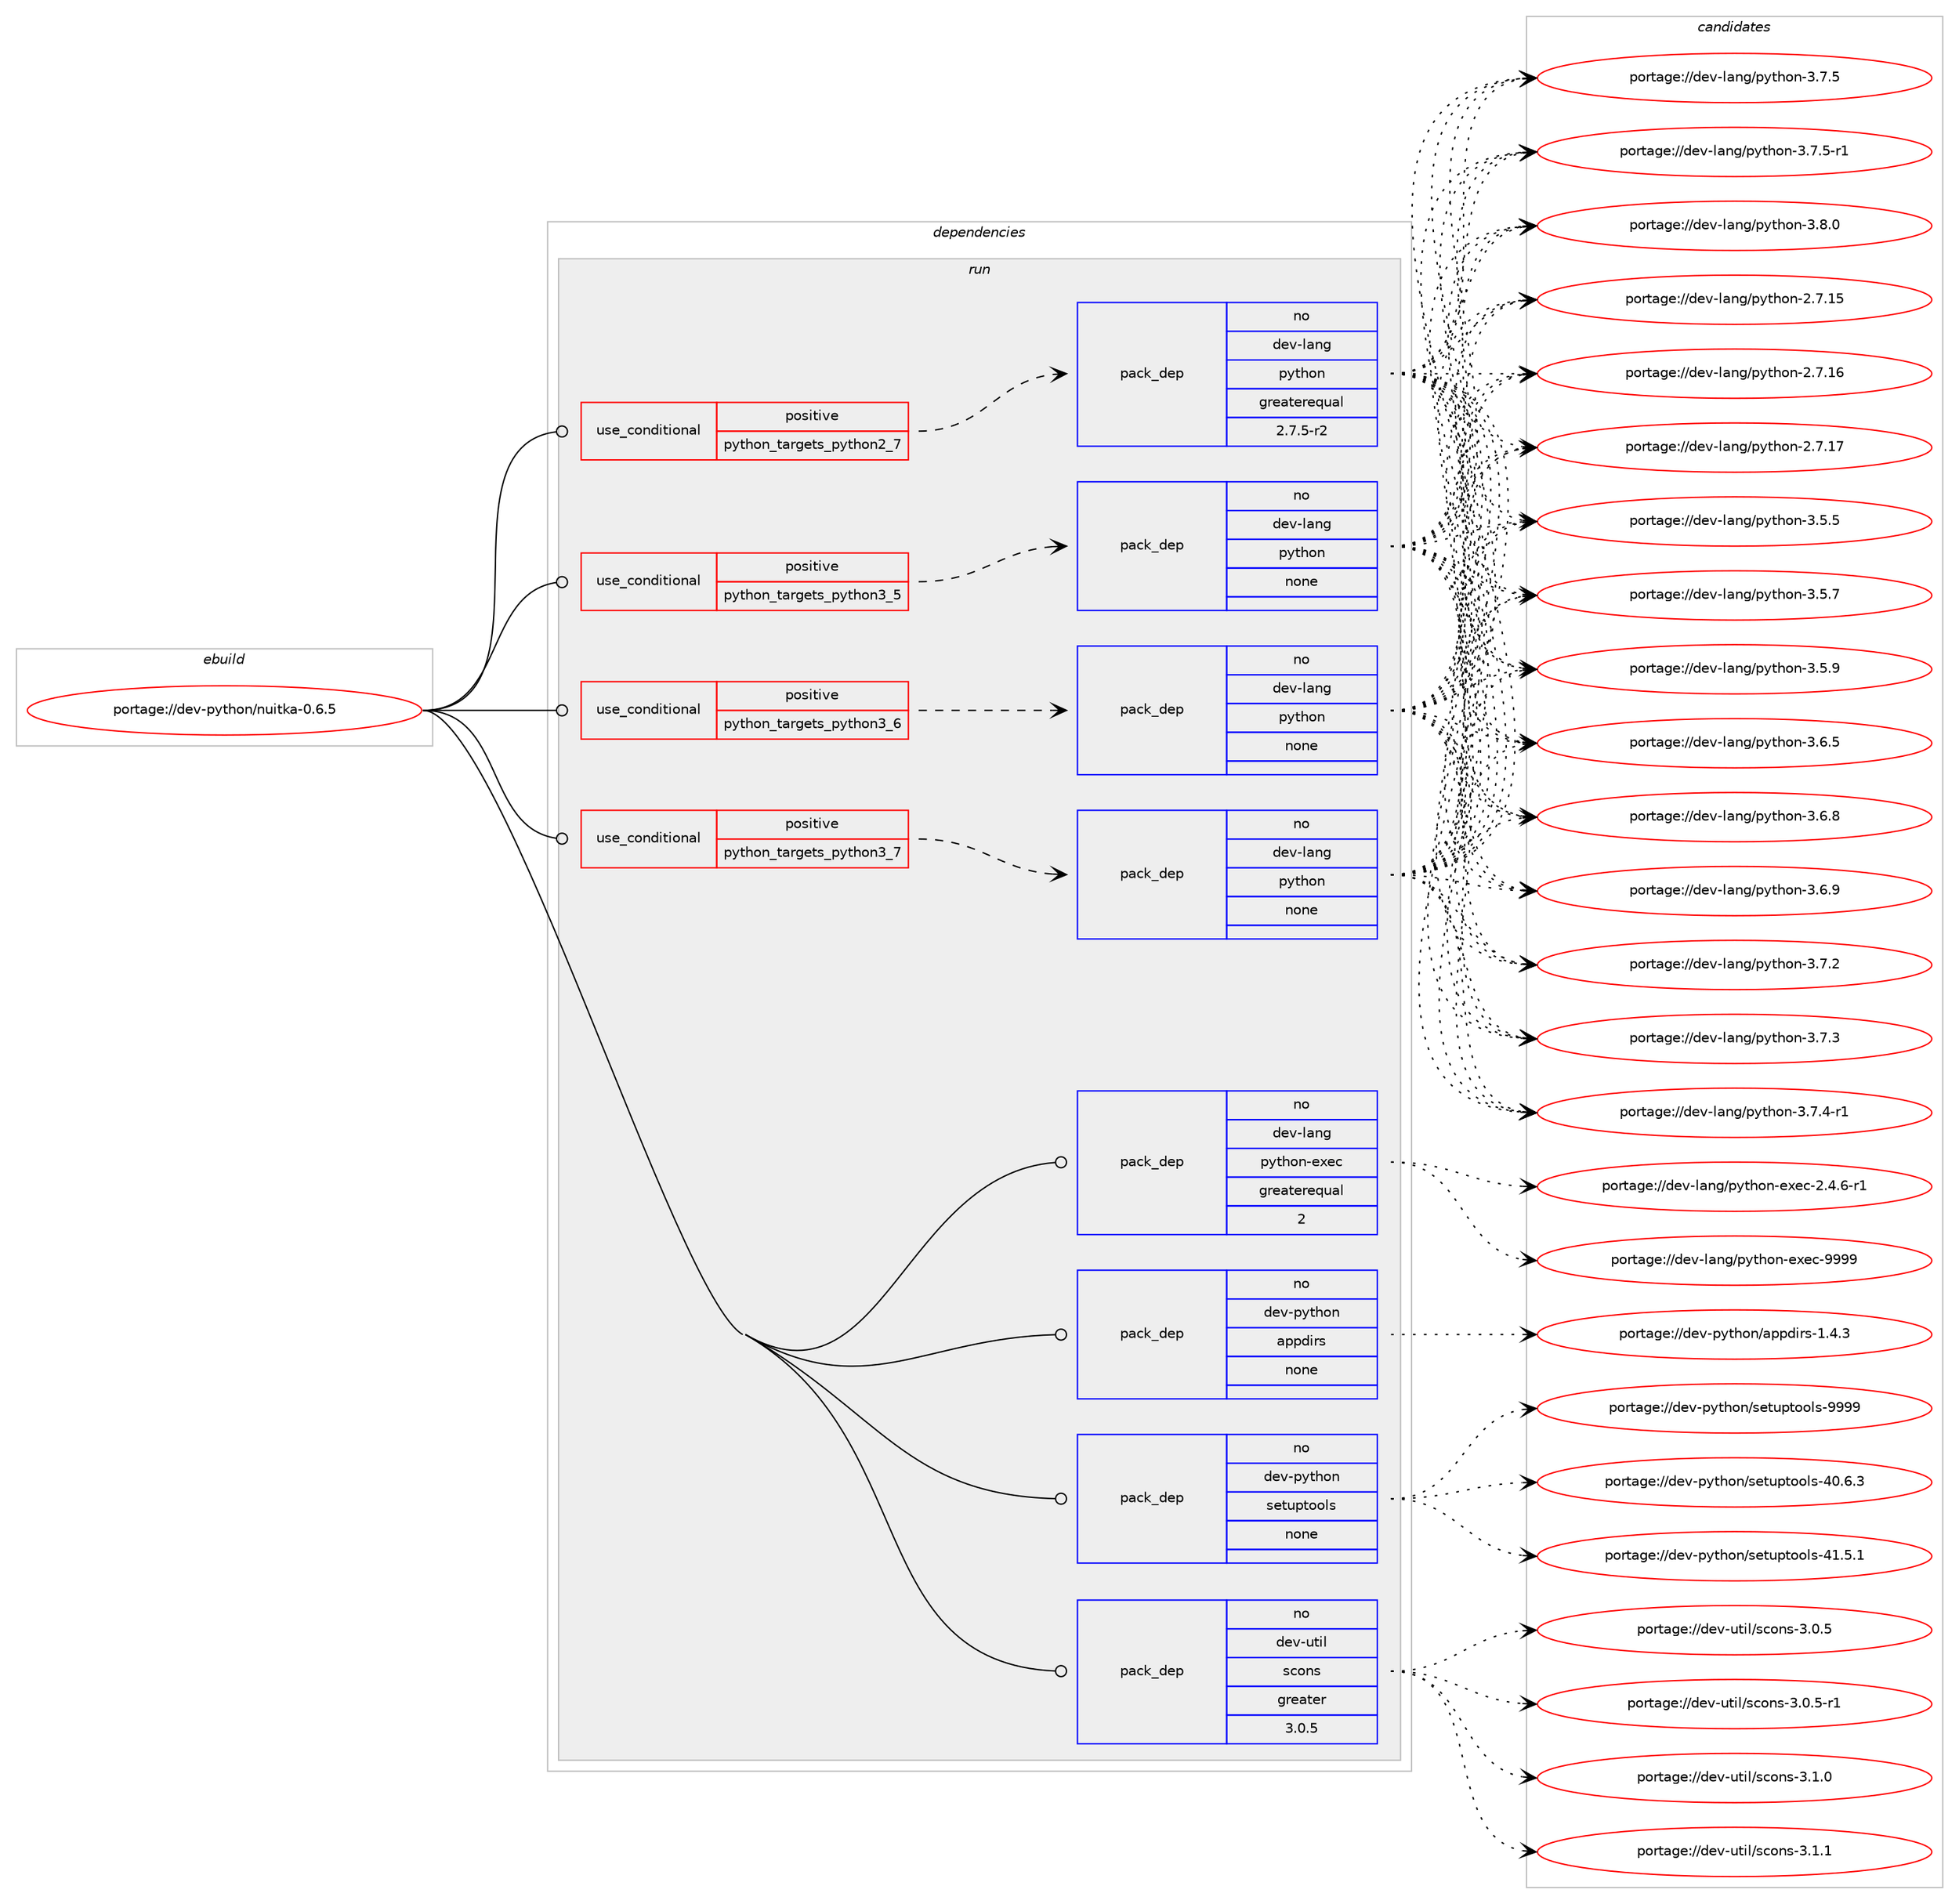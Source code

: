 digraph prolog {

# *************
# Graph options
# *************

newrank=true;
concentrate=true;
compound=true;
graph [rankdir=LR,fontname=Helvetica,fontsize=10,ranksep=1.5];#, ranksep=2.5, nodesep=0.2];
edge  [arrowhead=vee];
node  [fontname=Helvetica,fontsize=10];

# **********
# The ebuild
# **********

subgraph cluster_leftcol {
color=gray;
rank=same;
label=<<i>ebuild</i>>;
id [label="portage://dev-python/nuitka-0.6.5", color=red, width=4, href="../dev-python/nuitka-0.6.5.svg"];
}

# ****************
# The dependencies
# ****************

subgraph cluster_midcol {
color=gray;
label=<<i>dependencies</i>>;
subgraph cluster_compile {
fillcolor="#eeeeee";
style=filled;
label=<<i>compile</i>>;
}
subgraph cluster_compileandrun {
fillcolor="#eeeeee";
style=filled;
label=<<i>compile and run</i>>;
}
subgraph cluster_run {
fillcolor="#eeeeee";
style=filled;
label=<<i>run</i>>;
subgraph cond32633 {
dependency152200 [label=<<TABLE BORDER="0" CELLBORDER="1" CELLSPACING="0" CELLPADDING="4"><TR><TD ROWSPAN="3" CELLPADDING="10">use_conditional</TD></TR><TR><TD>positive</TD></TR><TR><TD>python_targets_python2_7</TD></TR></TABLE>>, shape=none, color=red];
subgraph pack116238 {
dependency152201 [label=<<TABLE BORDER="0" CELLBORDER="1" CELLSPACING="0" CELLPADDING="4" WIDTH="220"><TR><TD ROWSPAN="6" CELLPADDING="30">pack_dep</TD></TR><TR><TD WIDTH="110">no</TD></TR><TR><TD>dev-lang</TD></TR><TR><TD>python</TD></TR><TR><TD>greaterequal</TD></TR><TR><TD>2.7.5-r2</TD></TR></TABLE>>, shape=none, color=blue];
}
dependency152200:e -> dependency152201:w [weight=20,style="dashed",arrowhead="vee"];
}
id:e -> dependency152200:w [weight=20,style="solid",arrowhead="odot"];
subgraph cond32634 {
dependency152202 [label=<<TABLE BORDER="0" CELLBORDER="1" CELLSPACING="0" CELLPADDING="4"><TR><TD ROWSPAN="3" CELLPADDING="10">use_conditional</TD></TR><TR><TD>positive</TD></TR><TR><TD>python_targets_python3_5</TD></TR></TABLE>>, shape=none, color=red];
subgraph pack116239 {
dependency152203 [label=<<TABLE BORDER="0" CELLBORDER="1" CELLSPACING="0" CELLPADDING="4" WIDTH="220"><TR><TD ROWSPAN="6" CELLPADDING="30">pack_dep</TD></TR><TR><TD WIDTH="110">no</TD></TR><TR><TD>dev-lang</TD></TR><TR><TD>python</TD></TR><TR><TD>none</TD></TR><TR><TD></TD></TR></TABLE>>, shape=none, color=blue];
}
dependency152202:e -> dependency152203:w [weight=20,style="dashed",arrowhead="vee"];
}
id:e -> dependency152202:w [weight=20,style="solid",arrowhead="odot"];
subgraph cond32635 {
dependency152204 [label=<<TABLE BORDER="0" CELLBORDER="1" CELLSPACING="0" CELLPADDING="4"><TR><TD ROWSPAN="3" CELLPADDING="10">use_conditional</TD></TR><TR><TD>positive</TD></TR><TR><TD>python_targets_python3_6</TD></TR></TABLE>>, shape=none, color=red];
subgraph pack116240 {
dependency152205 [label=<<TABLE BORDER="0" CELLBORDER="1" CELLSPACING="0" CELLPADDING="4" WIDTH="220"><TR><TD ROWSPAN="6" CELLPADDING="30">pack_dep</TD></TR><TR><TD WIDTH="110">no</TD></TR><TR><TD>dev-lang</TD></TR><TR><TD>python</TD></TR><TR><TD>none</TD></TR><TR><TD></TD></TR></TABLE>>, shape=none, color=blue];
}
dependency152204:e -> dependency152205:w [weight=20,style="dashed",arrowhead="vee"];
}
id:e -> dependency152204:w [weight=20,style="solid",arrowhead="odot"];
subgraph cond32636 {
dependency152206 [label=<<TABLE BORDER="0" CELLBORDER="1" CELLSPACING="0" CELLPADDING="4"><TR><TD ROWSPAN="3" CELLPADDING="10">use_conditional</TD></TR><TR><TD>positive</TD></TR><TR><TD>python_targets_python3_7</TD></TR></TABLE>>, shape=none, color=red];
subgraph pack116241 {
dependency152207 [label=<<TABLE BORDER="0" CELLBORDER="1" CELLSPACING="0" CELLPADDING="4" WIDTH="220"><TR><TD ROWSPAN="6" CELLPADDING="30">pack_dep</TD></TR><TR><TD WIDTH="110">no</TD></TR><TR><TD>dev-lang</TD></TR><TR><TD>python</TD></TR><TR><TD>none</TD></TR><TR><TD></TD></TR></TABLE>>, shape=none, color=blue];
}
dependency152206:e -> dependency152207:w [weight=20,style="dashed",arrowhead="vee"];
}
id:e -> dependency152206:w [weight=20,style="solid",arrowhead="odot"];
subgraph pack116242 {
dependency152208 [label=<<TABLE BORDER="0" CELLBORDER="1" CELLSPACING="0" CELLPADDING="4" WIDTH="220"><TR><TD ROWSPAN="6" CELLPADDING="30">pack_dep</TD></TR><TR><TD WIDTH="110">no</TD></TR><TR><TD>dev-lang</TD></TR><TR><TD>python-exec</TD></TR><TR><TD>greaterequal</TD></TR><TR><TD>2</TD></TR></TABLE>>, shape=none, color=blue];
}
id:e -> dependency152208:w [weight=20,style="solid",arrowhead="odot"];
subgraph pack116243 {
dependency152209 [label=<<TABLE BORDER="0" CELLBORDER="1" CELLSPACING="0" CELLPADDING="4" WIDTH="220"><TR><TD ROWSPAN="6" CELLPADDING="30">pack_dep</TD></TR><TR><TD WIDTH="110">no</TD></TR><TR><TD>dev-python</TD></TR><TR><TD>appdirs</TD></TR><TR><TD>none</TD></TR><TR><TD></TD></TR></TABLE>>, shape=none, color=blue];
}
id:e -> dependency152209:w [weight=20,style="solid",arrowhead="odot"];
subgraph pack116244 {
dependency152210 [label=<<TABLE BORDER="0" CELLBORDER="1" CELLSPACING="0" CELLPADDING="4" WIDTH="220"><TR><TD ROWSPAN="6" CELLPADDING="30">pack_dep</TD></TR><TR><TD WIDTH="110">no</TD></TR><TR><TD>dev-python</TD></TR><TR><TD>setuptools</TD></TR><TR><TD>none</TD></TR><TR><TD></TD></TR></TABLE>>, shape=none, color=blue];
}
id:e -> dependency152210:w [weight=20,style="solid",arrowhead="odot"];
subgraph pack116245 {
dependency152211 [label=<<TABLE BORDER="0" CELLBORDER="1" CELLSPACING="0" CELLPADDING="4" WIDTH="220"><TR><TD ROWSPAN="6" CELLPADDING="30">pack_dep</TD></TR><TR><TD WIDTH="110">no</TD></TR><TR><TD>dev-util</TD></TR><TR><TD>scons</TD></TR><TR><TD>greater</TD></TR><TR><TD>3.0.5</TD></TR></TABLE>>, shape=none, color=blue];
}
id:e -> dependency152211:w [weight=20,style="solid",arrowhead="odot"];
}
}

# **************
# The candidates
# **************

subgraph cluster_choices {
rank=same;
color=gray;
label=<<i>candidates</i>>;

subgraph choice116238 {
color=black;
nodesep=1;
choiceportage10010111845108971101034711212111610411111045504655464953 [label="portage://dev-lang/python-2.7.15", color=red, width=4,href="../dev-lang/python-2.7.15.svg"];
choiceportage10010111845108971101034711212111610411111045504655464954 [label="portage://dev-lang/python-2.7.16", color=red, width=4,href="../dev-lang/python-2.7.16.svg"];
choiceportage10010111845108971101034711212111610411111045504655464955 [label="portage://dev-lang/python-2.7.17", color=red, width=4,href="../dev-lang/python-2.7.17.svg"];
choiceportage100101118451089711010347112121116104111110455146534653 [label="portage://dev-lang/python-3.5.5", color=red, width=4,href="../dev-lang/python-3.5.5.svg"];
choiceportage100101118451089711010347112121116104111110455146534655 [label="portage://dev-lang/python-3.5.7", color=red, width=4,href="../dev-lang/python-3.5.7.svg"];
choiceportage100101118451089711010347112121116104111110455146534657 [label="portage://dev-lang/python-3.5.9", color=red, width=4,href="../dev-lang/python-3.5.9.svg"];
choiceportage100101118451089711010347112121116104111110455146544653 [label="portage://dev-lang/python-3.6.5", color=red, width=4,href="../dev-lang/python-3.6.5.svg"];
choiceportage100101118451089711010347112121116104111110455146544656 [label="portage://dev-lang/python-3.6.8", color=red, width=4,href="../dev-lang/python-3.6.8.svg"];
choiceportage100101118451089711010347112121116104111110455146544657 [label="portage://dev-lang/python-3.6.9", color=red, width=4,href="../dev-lang/python-3.6.9.svg"];
choiceportage100101118451089711010347112121116104111110455146554650 [label="portage://dev-lang/python-3.7.2", color=red, width=4,href="../dev-lang/python-3.7.2.svg"];
choiceportage100101118451089711010347112121116104111110455146554651 [label="portage://dev-lang/python-3.7.3", color=red, width=4,href="../dev-lang/python-3.7.3.svg"];
choiceportage1001011184510897110103471121211161041111104551465546524511449 [label="portage://dev-lang/python-3.7.4-r1", color=red, width=4,href="../dev-lang/python-3.7.4-r1.svg"];
choiceportage100101118451089711010347112121116104111110455146554653 [label="portage://dev-lang/python-3.7.5", color=red, width=4,href="../dev-lang/python-3.7.5.svg"];
choiceportage1001011184510897110103471121211161041111104551465546534511449 [label="portage://dev-lang/python-3.7.5-r1", color=red, width=4,href="../dev-lang/python-3.7.5-r1.svg"];
choiceportage100101118451089711010347112121116104111110455146564648 [label="portage://dev-lang/python-3.8.0", color=red, width=4,href="../dev-lang/python-3.8.0.svg"];
dependency152201:e -> choiceportage10010111845108971101034711212111610411111045504655464953:w [style=dotted,weight="100"];
dependency152201:e -> choiceportage10010111845108971101034711212111610411111045504655464954:w [style=dotted,weight="100"];
dependency152201:e -> choiceportage10010111845108971101034711212111610411111045504655464955:w [style=dotted,weight="100"];
dependency152201:e -> choiceportage100101118451089711010347112121116104111110455146534653:w [style=dotted,weight="100"];
dependency152201:e -> choiceportage100101118451089711010347112121116104111110455146534655:w [style=dotted,weight="100"];
dependency152201:e -> choiceportage100101118451089711010347112121116104111110455146534657:w [style=dotted,weight="100"];
dependency152201:e -> choiceportage100101118451089711010347112121116104111110455146544653:w [style=dotted,weight="100"];
dependency152201:e -> choiceportage100101118451089711010347112121116104111110455146544656:w [style=dotted,weight="100"];
dependency152201:e -> choiceportage100101118451089711010347112121116104111110455146544657:w [style=dotted,weight="100"];
dependency152201:e -> choiceportage100101118451089711010347112121116104111110455146554650:w [style=dotted,weight="100"];
dependency152201:e -> choiceportage100101118451089711010347112121116104111110455146554651:w [style=dotted,weight="100"];
dependency152201:e -> choiceportage1001011184510897110103471121211161041111104551465546524511449:w [style=dotted,weight="100"];
dependency152201:e -> choiceportage100101118451089711010347112121116104111110455146554653:w [style=dotted,weight="100"];
dependency152201:e -> choiceportage1001011184510897110103471121211161041111104551465546534511449:w [style=dotted,weight="100"];
dependency152201:e -> choiceportage100101118451089711010347112121116104111110455146564648:w [style=dotted,weight="100"];
}
subgraph choice116239 {
color=black;
nodesep=1;
choiceportage10010111845108971101034711212111610411111045504655464953 [label="portage://dev-lang/python-2.7.15", color=red, width=4,href="../dev-lang/python-2.7.15.svg"];
choiceportage10010111845108971101034711212111610411111045504655464954 [label="portage://dev-lang/python-2.7.16", color=red, width=4,href="../dev-lang/python-2.7.16.svg"];
choiceportage10010111845108971101034711212111610411111045504655464955 [label="portage://dev-lang/python-2.7.17", color=red, width=4,href="../dev-lang/python-2.7.17.svg"];
choiceportage100101118451089711010347112121116104111110455146534653 [label="portage://dev-lang/python-3.5.5", color=red, width=4,href="../dev-lang/python-3.5.5.svg"];
choiceportage100101118451089711010347112121116104111110455146534655 [label="portage://dev-lang/python-3.5.7", color=red, width=4,href="../dev-lang/python-3.5.7.svg"];
choiceportage100101118451089711010347112121116104111110455146534657 [label="portage://dev-lang/python-3.5.9", color=red, width=4,href="../dev-lang/python-3.5.9.svg"];
choiceportage100101118451089711010347112121116104111110455146544653 [label="portage://dev-lang/python-3.6.5", color=red, width=4,href="../dev-lang/python-3.6.5.svg"];
choiceportage100101118451089711010347112121116104111110455146544656 [label="portage://dev-lang/python-3.6.8", color=red, width=4,href="../dev-lang/python-3.6.8.svg"];
choiceportage100101118451089711010347112121116104111110455146544657 [label="portage://dev-lang/python-3.6.9", color=red, width=4,href="../dev-lang/python-3.6.9.svg"];
choiceportage100101118451089711010347112121116104111110455146554650 [label="portage://dev-lang/python-3.7.2", color=red, width=4,href="../dev-lang/python-3.7.2.svg"];
choiceportage100101118451089711010347112121116104111110455146554651 [label="portage://dev-lang/python-3.7.3", color=red, width=4,href="../dev-lang/python-3.7.3.svg"];
choiceportage1001011184510897110103471121211161041111104551465546524511449 [label="portage://dev-lang/python-3.7.4-r1", color=red, width=4,href="../dev-lang/python-3.7.4-r1.svg"];
choiceportage100101118451089711010347112121116104111110455146554653 [label="portage://dev-lang/python-3.7.5", color=red, width=4,href="../dev-lang/python-3.7.5.svg"];
choiceportage1001011184510897110103471121211161041111104551465546534511449 [label="portage://dev-lang/python-3.7.5-r1", color=red, width=4,href="../dev-lang/python-3.7.5-r1.svg"];
choiceportage100101118451089711010347112121116104111110455146564648 [label="portage://dev-lang/python-3.8.0", color=red, width=4,href="../dev-lang/python-3.8.0.svg"];
dependency152203:e -> choiceportage10010111845108971101034711212111610411111045504655464953:w [style=dotted,weight="100"];
dependency152203:e -> choiceportage10010111845108971101034711212111610411111045504655464954:w [style=dotted,weight="100"];
dependency152203:e -> choiceportage10010111845108971101034711212111610411111045504655464955:w [style=dotted,weight="100"];
dependency152203:e -> choiceportage100101118451089711010347112121116104111110455146534653:w [style=dotted,weight="100"];
dependency152203:e -> choiceportage100101118451089711010347112121116104111110455146534655:w [style=dotted,weight="100"];
dependency152203:e -> choiceportage100101118451089711010347112121116104111110455146534657:w [style=dotted,weight="100"];
dependency152203:e -> choiceportage100101118451089711010347112121116104111110455146544653:w [style=dotted,weight="100"];
dependency152203:e -> choiceportage100101118451089711010347112121116104111110455146544656:w [style=dotted,weight="100"];
dependency152203:e -> choiceportage100101118451089711010347112121116104111110455146544657:w [style=dotted,weight="100"];
dependency152203:e -> choiceportage100101118451089711010347112121116104111110455146554650:w [style=dotted,weight="100"];
dependency152203:e -> choiceportage100101118451089711010347112121116104111110455146554651:w [style=dotted,weight="100"];
dependency152203:e -> choiceportage1001011184510897110103471121211161041111104551465546524511449:w [style=dotted,weight="100"];
dependency152203:e -> choiceportage100101118451089711010347112121116104111110455146554653:w [style=dotted,weight="100"];
dependency152203:e -> choiceportage1001011184510897110103471121211161041111104551465546534511449:w [style=dotted,weight="100"];
dependency152203:e -> choiceportage100101118451089711010347112121116104111110455146564648:w [style=dotted,weight="100"];
}
subgraph choice116240 {
color=black;
nodesep=1;
choiceportage10010111845108971101034711212111610411111045504655464953 [label="portage://dev-lang/python-2.7.15", color=red, width=4,href="../dev-lang/python-2.7.15.svg"];
choiceportage10010111845108971101034711212111610411111045504655464954 [label="portage://dev-lang/python-2.7.16", color=red, width=4,href="../dev-lang/python-2.7.16.svg"];
choiceportage10010111845108971101034711212111610411111045504655464955 [label="portage://dev-lang/python-2.7.17", color=red, width=4,href="../dev-lang/python-2.7.17.svg"];
choiceportage100101118451089711010347112121116104111110455146534653 [label="portage://dev-lang/python-3.5.5", color=red, width=4,href="../dev-lang/python-3.5.5.svg"];
choiceportage100101118451089711010347112121116104111110455146534655 [label="portage://dev-lang/python-3.5.7", color=red, width=4,href="../dev-lang/python-3.5.7.svg"];
choiceportage100101118451089711010347112121116104111110455146534657 [label="portage://dev-lang/python-3.5.9", color=red, width=4,href="../dev-lang/python-3.5.9.svg"];
choiceportage100101118451089711010347112121116104111110455146544653 [label="portage://dev-lang/python-3.6.5", color=red, width=4,href="../dev-lang/python-3.6.5.svg"];
choiceportage100101118451089711010347112121116104111110455146544656 [label="portage://dev-lang/python-3.6.8", color=red, width=4,href="../dev-lang/python-3.6.8.svg"];
choiceportage100101118451089711010347112121116104111110455146544657 [label="portage://dev-lang/python-3.6.9", color=red, width=4,href="../dev-lang/python-3.6.9.svg"];
choiceportage100101118451089711010347112121116104111110455146554650 [label="portage://dev-lang/python-3.7.2", color=red, width=4,href="../dev-lang/python-3.7.2.svg"];
choiceportage100101118451089711010347112121116104111110455146554651 [label="portage://dev-lang/python-3.7.3", color=red, width=4,href="../dev-lang/python-3.7.3.svg"];
choiceportage1001011184510897110103471121211161041111104551465546524511449 [label="portage://dev-lang/python-3.7.4-r1", color=red, width=4,href="../dev-lang/python-3.7.4-r1.svg"];
choiceportage100101118451089711010347112121116104111110455146554653 [label="portage://dev-lang/python-3.7.5", color=red, width=4,href="../dev-lang/python-3.7.5.svg"];
choiceportage1001011184510897110103471121211161041111104551465546534511449 [label="portage://dev-lang/python-3.7.5-r1", color=red, width=4,href="../dev-lang/python-3.7.5-r1.svg"];
choiceportage100101118451089711010347112121116104111110455146564648 [label="portage://dev-lang/python-3.8.0", color=red, width=4,href="../dev-lang/python-3.8.0.svg"];
dependency152205:e -> choiceportage10010111845108971101034711212111610411111045504655464953:w [style=dotted,weight="100"];
dependency152205:e -> choiceportage10010111845108971101034711212111610411111045504655464954:w [style=dotted,weight="100"];
dependency152205:e -> choiceportage10010111845108971101034711212111610411111045504655464955:w [style=dotted,weight="100"];
dependency152205:e -> choiceportage100101118451089711010347112121116104111110455146534653:w [style=dotted,weight="100"];
dependency152205:e -> choiceportage100101118451089711010347112121116104111110455146534655:w [style=dotted,weight="100"];
dependency152205:e -> choiceportage100101118451089711010347112121116104111110455146534657:w [style=dotted,weight="100"];
dependency152205:e -> choiceportage100101118451089711010347112121116104111110455146544653:w [style=dotted,weight="100"];
dependency152205:e -> choiceportage100101118451089711010347112121116104111110455146544656:w [style=dotted,weight="100"];
dependency152205:e -> choiceportage100101118451089711010347112121116104111110455146544657:w [style=dotted,weight="100"];
dependency152205:e -> choiceportage100101118451089711010347112121116104111110455146554650:w [style=dotted,weight="100"];
dependency152205:e -> choiceportage100101118451089711010347112121116104111110455146554651:w [style=dotted,weight="100"];
dependency152205:e -> choiceportage1001011184510897110103471121211161041111104551465546524511449:w [style=dotted,weight="100"];
dependency152205:e -> choiceportage100101118451089711010347112121116104111110455146554653:w [style=dotted,weight="100"];
dependency152205:e -> choiceportage1001011184510897110103471121211161041111104551465546534511449:w [style=dotted,weight="100"];
dependency152205:e -> choiceportage100101118451089711010347112121116104111110455146564648:w [style=dotted,weight="100"];
}
subgraph choice116241 {
color=black;
nodesep=1;
choiceportage10010111845108971101034711212111610411111045504655464953 [label="portage://dev-lang/python-2.7.15", color=red, width=4,href="../dev-lang/python-2.7.15.svg"];
choiceportage10010111845108971101034711212111610411111045504655464954 [label="portage://dev-lang/python-2.7.16", color=red, width=4,href="../dev-lang/python-2.7.16.svg"];
choiceportage10010111845108971101034711212111610411111045504655464955 [label="portage://dev-lang/python-2.7.17", color=red, width=4,href="../dev-lang/python-2.7.17.svg"];
choiceportage100101118451089711010347112121116104111110455146534653 [label="portage://dev-lang/python-3.5.5", color=red, width=4,href="../dev-lang/python-3.5.5.svg"];
choiceportage100101118451089711010347112121116104111110455146534655 [label="portage://dev-lang/python-3.5.7", color=red, width=4,href="../dev-lang/python-3.5.7.svg"];
choiceportage100101118451089711010347112121116104111110455146534657 [label="portage://dev-lang/python-3.5.9", color=red, width=4,href="../dev-lang/python-3.5.9.svg"];
choiceportage100101118451089711010347112121116104111110455146544653 [label="portage://dev-lang/python-3.6.5", color=red, width=4,href="../dev-lang/python-3.6.5.svg"];
choiceportage100101118451089711010347112121116104111110455146544656 [label="portage://dev-lang/python-3.6.8", color=red, width=4,href="../dev-lang/python-3.6.8.svg"];
choiceportage100101118451089711010347112121116104111110455146544657 [label="portage://dev-lang/python-3.6.9", color=red, width=4,href="../dev-lang/python-3.6.9.svg"];
choiceportage100101118451089711010347112121116104111110455146554650 [label="portage://dev-lang/python-3.7.2", color=red, width=4,href="../dev-lang/python-3.7.2.svg"];
choiceportage100101118451089711010347112121116104111110455146554651 [label="portage://dev-lang/python-3.7.3", color=red, width=4,href="../dev-lang/python-3.7.3.svg"];
choiceportage1001011184510897110103471121211161041111104551465546524511449 [label="portage://dev-lang/python-3.7.4-r1", color=red, width=4,href="../dev-lang/python-3.7.4-r1.svg"];
choiceportage100101118451089711010347112121116104111110455146554653 [label="portage://dev-lang/python-3.7.5", color=red, width=4,href="../dev-lang/python-3.7.5.svg"];
choiceportage1001011184510897110103471121211161041111104551465546534511449 [label="portage://dev-lang/python-3.7.5-r1", color=red, width=4,href="../dev-lang/python-3.7.5-r1.svg"];
choiceportage100101118451089711010347112121116104111110455146564648 [label="portage://dev-lang/python-3.8.0", color=red, width=4,href="../dev-lang/python-3.8.0.svg"];
dependency152207:e -> choiceportage10010111845108971101034711212111610411111045504655464953:w [style=dotted,weight="100"];
dependency152207:e -> choiceportage10010111845108971101034711212111610411111045504655464954:w [style=dotted,weight="100"];
dependency152207:e -> choiceportage10010111845108971101034711212111610411111045504655464955:w [style=dotted,weight="100"];
dependency152207:e -> choiceportage100101118451089711010347112121116104111110455146534653:w [style=dotted,weight="100"];
dependency152207:e -> choiceportage100101118451089711010347112121116104111110455146534655:w [style=dotted,weight="100"];
dependency152207:e -> choiceportage100101118451089711010347112121116104111110455146534657:w [style=dotted,weight="100"];
dependency152207:e -> choiceportage100101118451089711010347112121116104111110455146544653:w [style=dotted,weight="100"];
dependency152207:e -> choiceportage100101118451089711010347112121116104111110455146544656:w [style=dotted,weight="100"];
dependency152207:e -> choiceportage100101118451089711010347112121116104111110455146544657:w [style=dotted,weight="100"];
dependency152207:e -> choiceportage100101118451089711010347112121116104111110455146554650:w [style=dotted,weight="100"];
dependency152207:e -> choiceportage100101118451089711010347112121116104111110455146554651:w [style=dotted,weight="100"];
dependency152207:e -> choiceportage1001011184510897110103471121211161041111104551465546524511449:w [style=dotted,weight="100"];
dependency152207:e -> choiceportage100101118451089711010347112121116104111110455146554653:w [style=dotted,weight="100"];
dependency152207:e -> choiceportage1001011184510897110103471121211161041111104551465546534511449:w [style=dotted,weight="100"];
dependency152207:e -> choiceportage100101118451089711010347112121116104111110455146564648:w [style=dotted,weight="100"];
}
subgraph choice116242 {
color=black;
nodesep=1;
choiceportage10010111845108971101034711212111610411111045101120101994550465246544511449 [label="portage://dev-lang/python-exec-2.4.6-r1", color=red, width=4,href="../dev-lang/python-exec-2.4.6-r1.svg"];
choiceportage10010111845108971101034711212111610411111045101120101994557575757 [label="portage://dev-lang/python-exec-9999", color=red, width=4,href="../dev-lang/python-exec-9999.svg"];
dependency152208:e -> choiceportage10010111845108971101034711212111610411111045101120101994550465246544511449:w [style=dotted,weight="100"];
dependency152208:e -> choiceportage10010111845108971101034711212111610411111045101120101994557575757:w [style=dotted,weight="100"];
}
subgraph choice116243 {
color=black;
nodesep=1;
choiceportage100101118451121211161041111104797112112100105114115454946524651 [label="portage://dev-python/appdirs-1.4.3", color=red, width=4,href="../dev-python/appdirs-1.4.3.svg"];
dependency152209:e -> choiceportage100101118451121211161041111104797112112100105114115454946524651:w [style=dotted,weight="100"];
}
subgraph choice116244 {
color=black;
nodesep=1;
choiceportage100101118451121211161041111104711510111611711211611111110811545524846544651 [label="portage://dev-python/setuptools-40.6.3", color=red, width=4,href="../dev-python/setuptools-40.6.3.svg"];
choiceportage100101118451121211161041111104711510111611711211611111110811545524946534649 [label="portage://dev-python/setuptools-41.5.1", color=red, width=4,href="../dev-python/setuptools-41.5.1.svg"];
choiceportage10010111845112121116104111110471151011161171121161111111081154557575757 [label="portage://dev-python/setuptools-9999", color=red, width=4,href="../dev-python/setuptools-9999.svg"];
dependency152210:e -> choiceportage100101118451121211161041111104711510111611711211611111110811545524846544651:w [style=dotted,weight="100"];
dependency152210:e -> choiceportage100101118451121211161041111104711510111611711211611111110811545524946534649:w [style=dotted,weight="100"];
dependency152210:e -> choiceportage10010111845112121116104111110471151011161171121161111111081154557575757:w [style=dotted,weight="100"];
}
subgraph choice116245 {
color=black;
nodesep=1;
choiceportage100101118451171161051084711599111110115455146484653 [label="portage://dev-util/scons-3.0.5", color=red, width=4,href="../dev-util/scons-3.0.5.svg"];
choiceportage1001011184511711610510847115991111101154551464846534511449 [label="portage://dev-util/scons-3.0.5-r1", color=red, width=4,href="../dev-util/scons-3.0.5-r1.svg"];
choiceportage100101118451171161051084711599111110115455146494648 [label="portage://dev-util/scons-3.1.0", color=red, width=4,href="../dev-util/scons-3.1.0.svg"];
choiceportage100101118451171161051084711599111110115455146494649 [label="portage://dev-util/scons-3.1.1", color=red, width=4,href="../dev-util/scons-3.1.1.svg"];
dependency152211:e -> choiceportage100101118451171161051084711599111110115455146484653:w [style=dotted,weight="100"];
dependency152211:e -> choiceportage1001011184511711610510847115991111101154551464846534511449:w [style=dotted,weight="100"];
dependency152211:e -> choiceportage100101118451171161051084711599111110115455146494648:w [style=dotted,weight="100"];
dependency152211:e -> choiceportage100101118451171161051084711599111110115455146494649:w [style=dotted,weight="100"];
}
}

}
